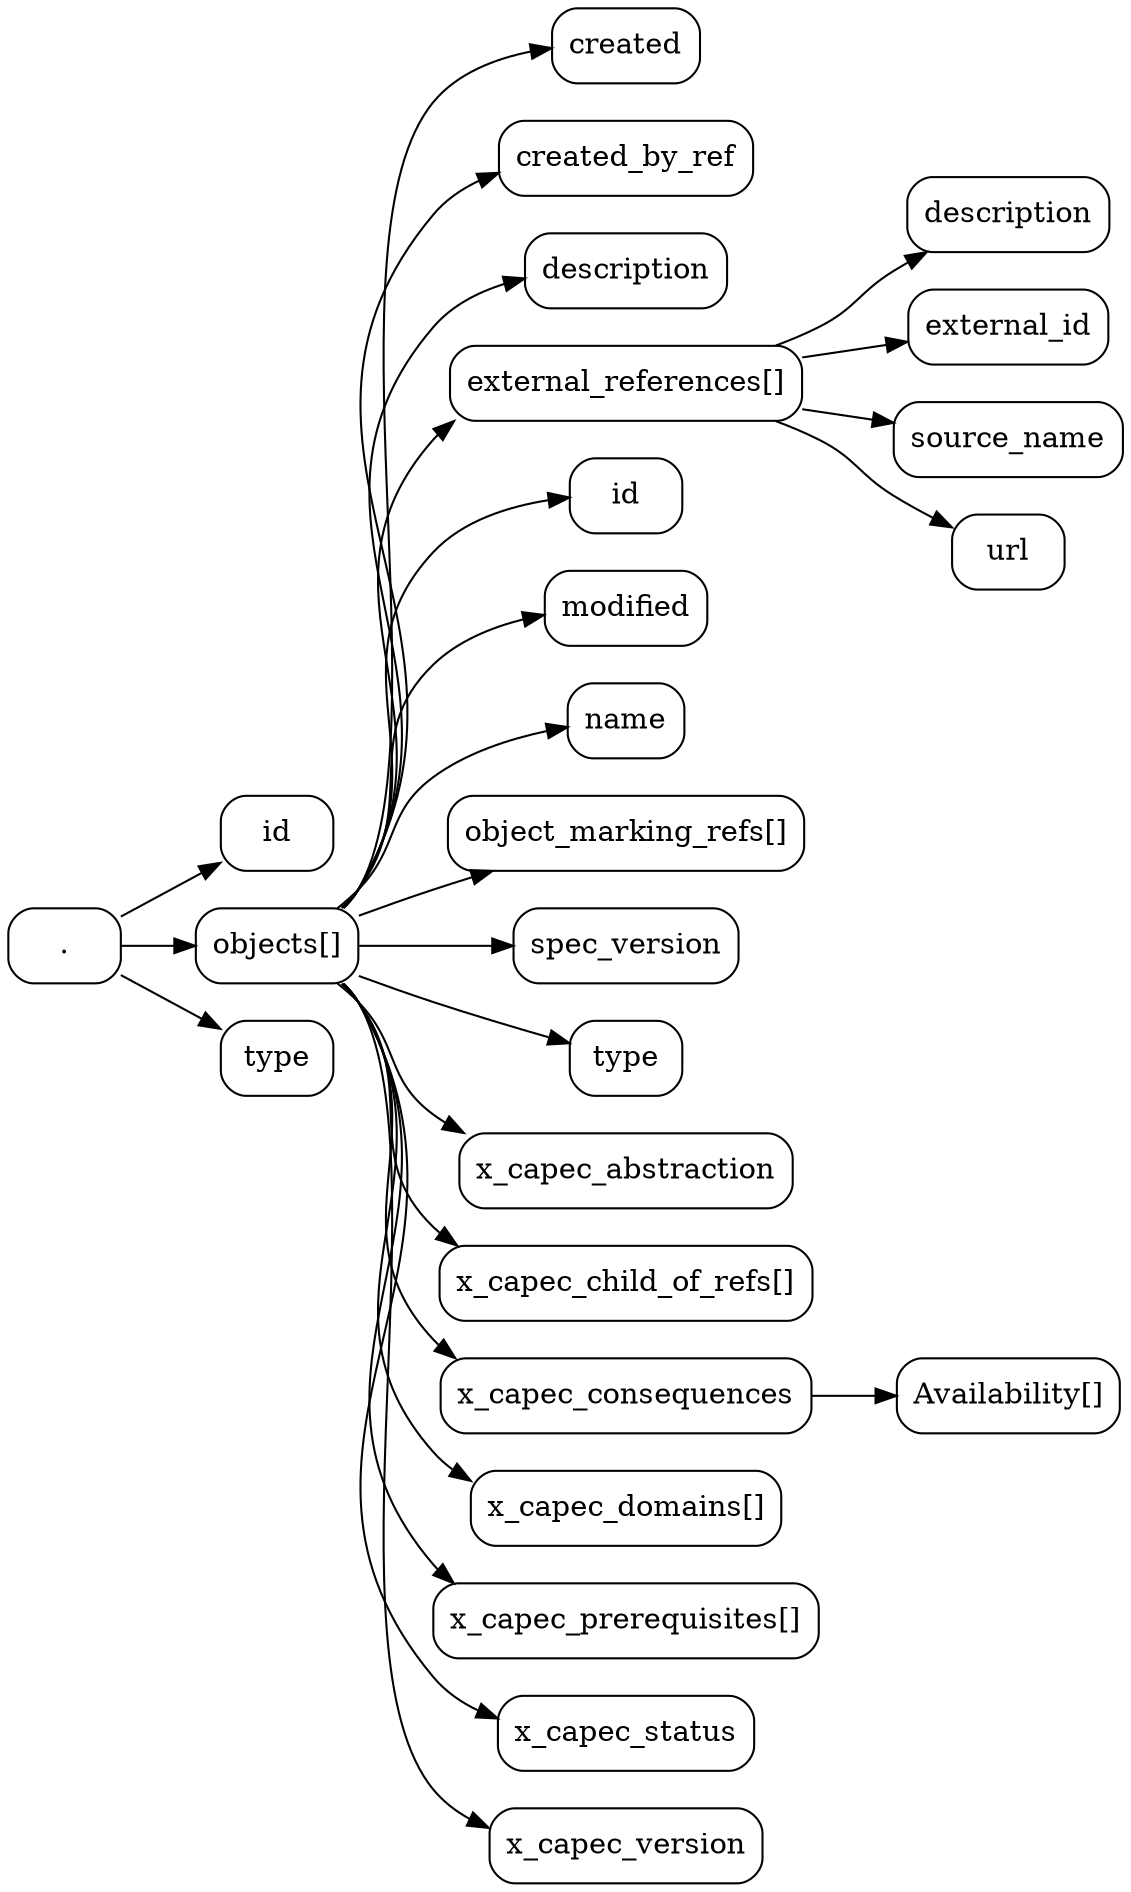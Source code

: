 strict digraph  {
rankdir=LR;
id [shape=box, style=rounded];
"." [shape=box, style=rounded];
"objects[]" [shape=box, style=rounded];
"objects[].created" [label=created, shape=box, style=rounded];
"objects[].created_by_ref" [label=created_by_ref, shape=box, style=rounded];
"objects[].description" [label=description, shape=box, style=rounded];
"objects[].external_references[]" [label="external_references[]", shape=box, style=rounded];
"objects[].external_references[].description" [label=description, shape=box, style=rounded];
"objects[].external_references[].external_id" [label=external_id, shape=box, style=rounded];
"objects[].external_references[].source_name" [label=source_name, shape=box, style=rounded];
"objects[].external_references[].url" [label=url, shape=box, style=rounded];
"objects[].id" [label=id, shape=box, style=rounded];
"objects[].modified" [label=modified, shape=box, style=rounded];
"objects[].name" [label=name, shape=box, style=rounded];
"objects[].object_marking_refs[]" [label="object_marking_refs[]", shape=box, style=rounded];
"objects[].spec_version" [label=spec_version, shape=box, style=rounded];
"objects[].type" [label=type, shape=box, style=rounded];
"objects[].x_capec_abstraction" [label=x_capec_abstraction, shape=box, style=rounded];
"objects[].x_capec_child_of_refs[]" [label="x_capec_child_of_refs[]", shape=box, style=rounded];
"objects[].x_capec_consequences" [label=x_capec_consequences, shape=box, style=rounded];
"objects[].x_capec_consequences.Availability[]" [label="Availability[]", shape=box, style=rounded];
"objects[].x_capec_domains[]" [label="x_capec_domains[]", shape=box, style=rounded];
"objects[].x_capec_prerequisites[]" [label="x_capec_prerequisites[]", shape=box, style=rounded];
"objects[].x_capec_status" [label=x_capec_status, shape=box, style=rounded];
"objects[].x_capec_version" [label=x_capec_version, shape=box, style=rounded];
type [shape=box, style=rounded];
"." -> id;
"." -> "objects[]";
"." -> type;
"objects[]" -> "objects[].created";
"objects[]" -> "objects[].created_by_ref";
"objects[]" -> "objects[].description";
"objects[]" -> "objects[].external_references[]";
"objects[]" -> "objects[].id";
"objects[]" -> "objects[].modified";
"objects[]" -> "objects[].name";
"objects[]" -> "objects[].object_marking_refs[]";
"objects[]" -> "objects[].spec_version";
"objects[]" -> "objects[].type";
"objects[]" -> "objects[].x_capec_abstraction";
"objects[]" -> "objects[].x_capec_child_of_refs[]";
"objects[]" -> "objects[].x_capec_consequences";
"objects[]" -> "objects[].x_capec_domains[]";
"objects[]" -> "objects[].x_capec_prerequisites[]";
"objects[]" -> "objects[].x_capec_status";
"objects[]" -> "objects[].x_capec_version";
"objects[].external_references[]" -> "objects[].external_references[].description";
"objects[].external_references[]" -> "objects[].external_references[].external_id";
"objects[].external_references[]" -> "objects[].external_references[].source_name";
"objects[].external_references[]" -> "objects[].external_references[].url";
"objects[].x_capec_consequences" -> "objects[].x_capec_consequences.Availability[]";
}
